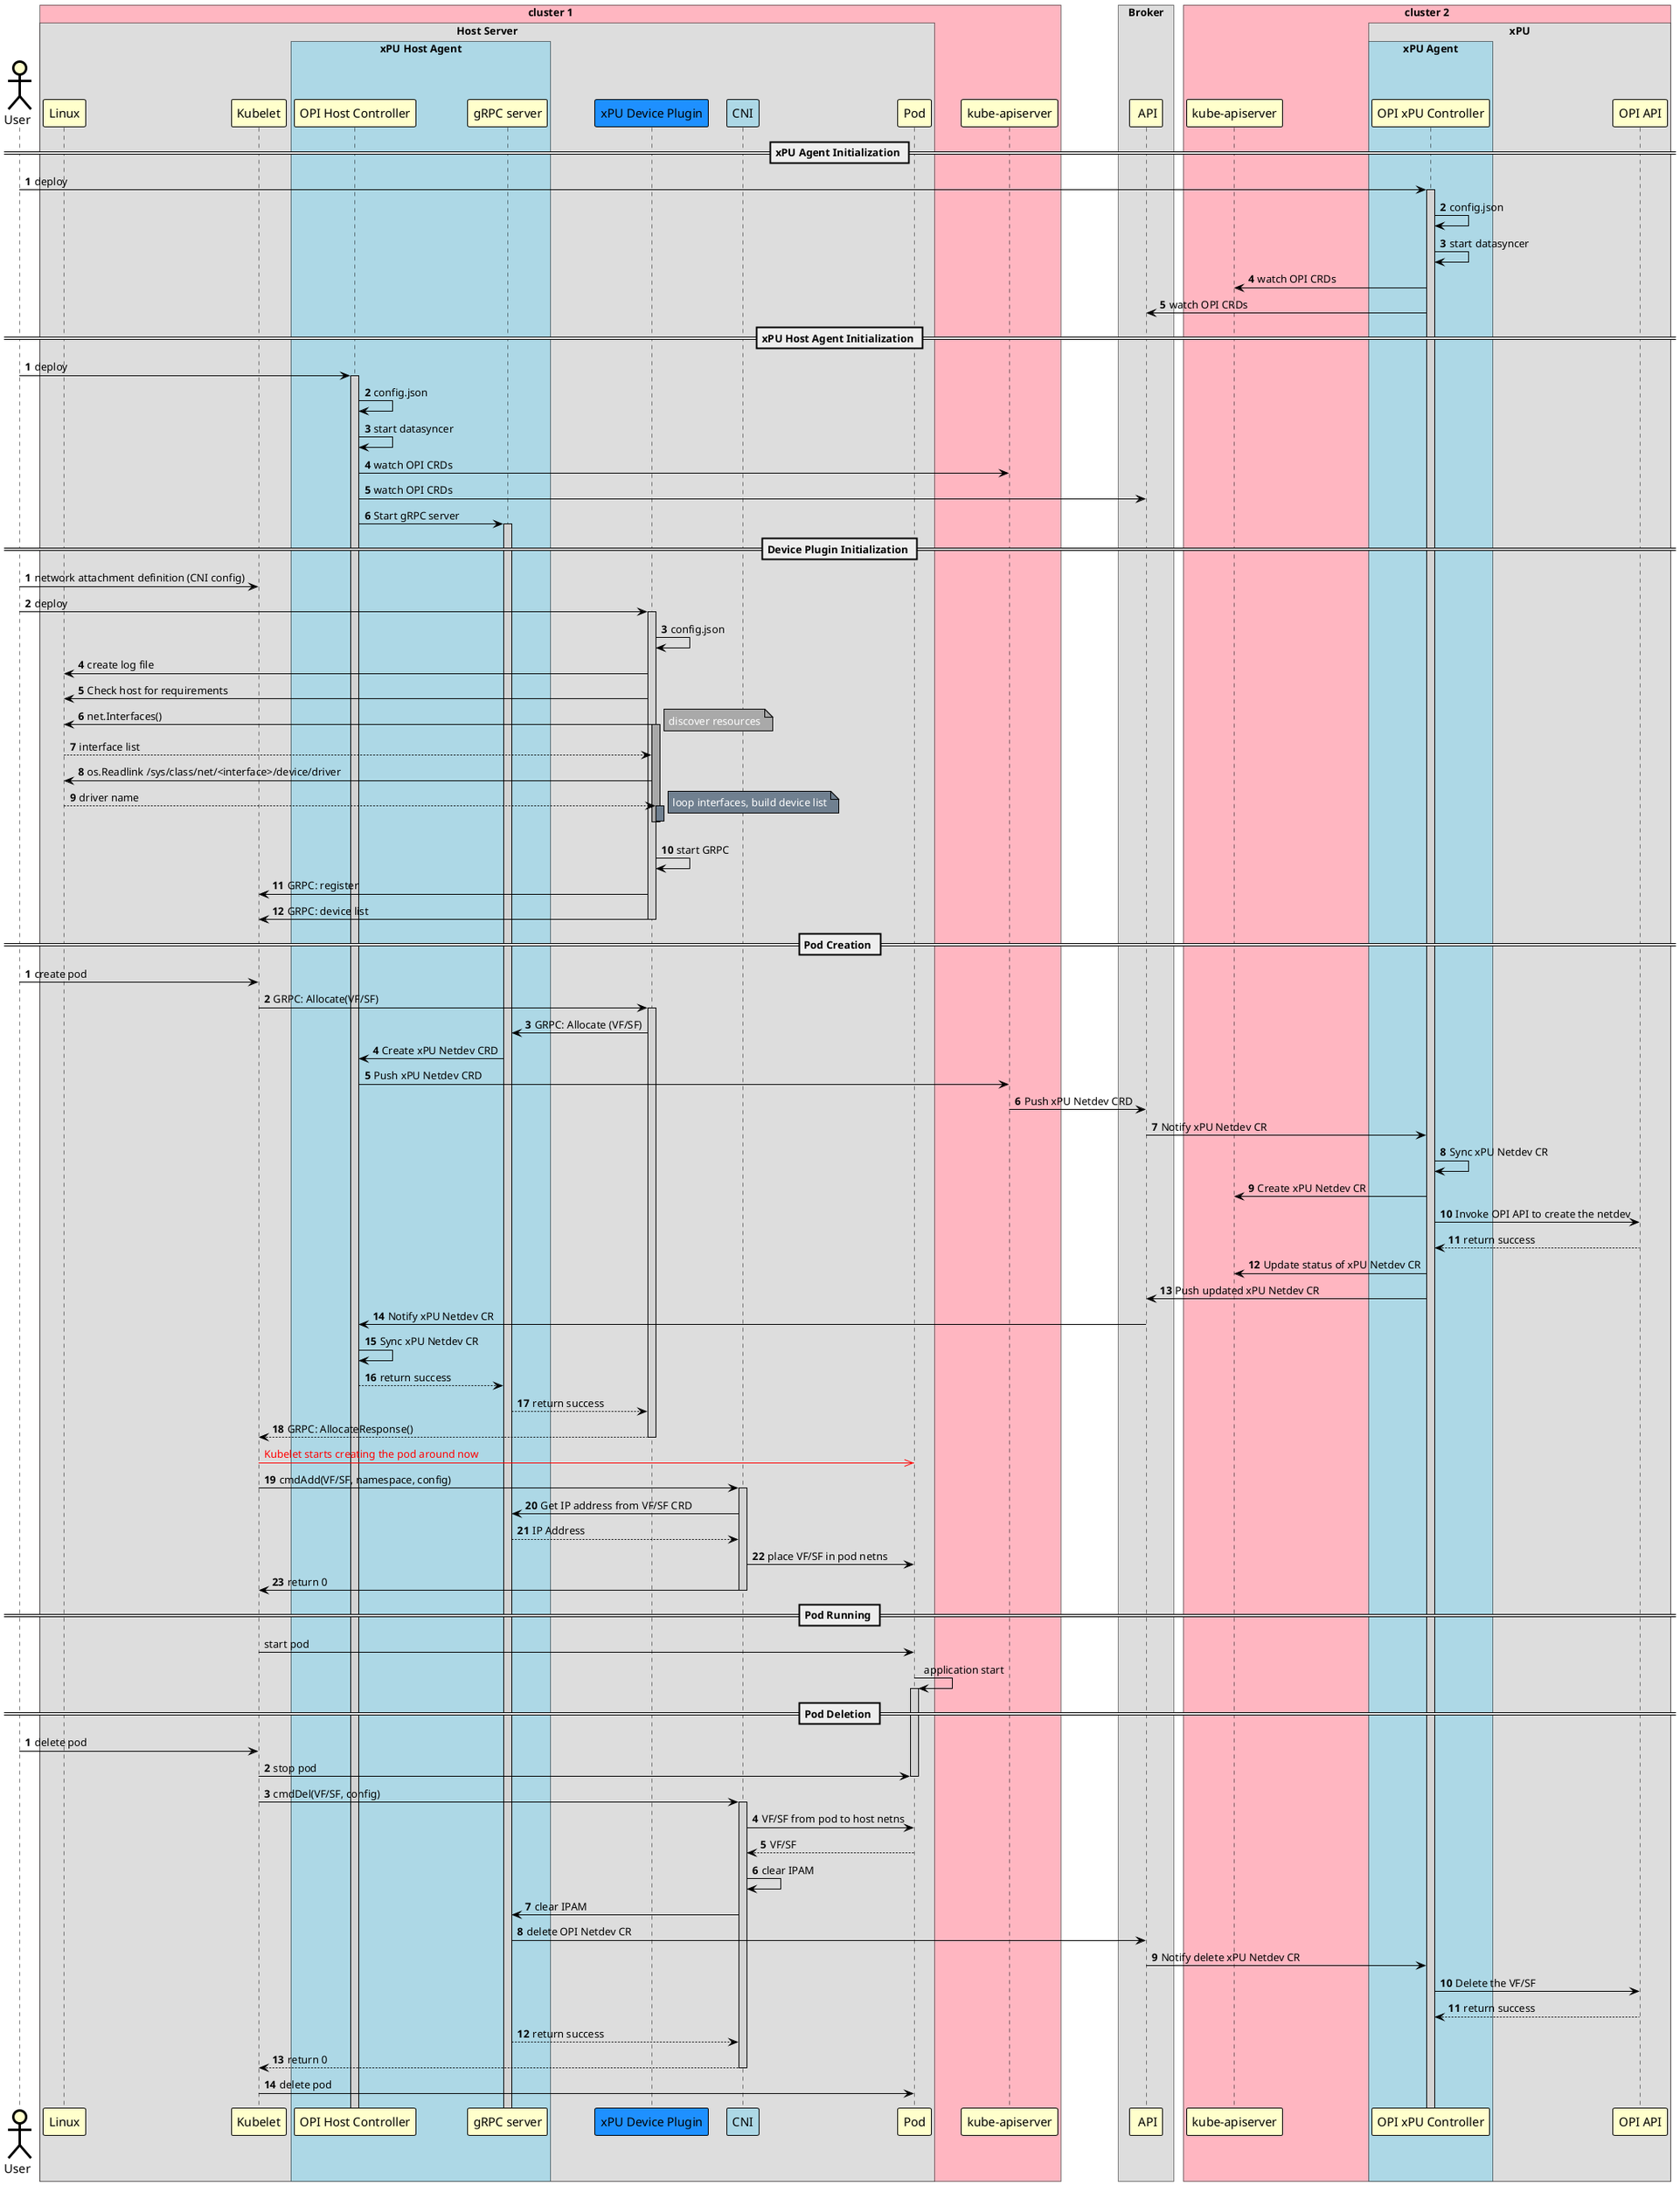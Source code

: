 @startuml
!pragma teoz true
skinparam noteBorderColor Black
skinparam noteBorderThickness 1
skinparam noteBackgroundColor Yellow

skinparam sequence {
	BoxBorderColor Black
	BoxFontSize 20

	ArrowColor Black
	ArrowThickness 1

	ActorBorderColor Black
	ActorBorderThickness 3
	ActorBackgroundColor Business
	ActorFontSize 15

	ParticipantBorderColor Black
	ParticipantBorderThickness 1
	ParticipantBackgroundColor Business
	ParticipantFontSize 15

	LifeLineBorderColor Black
	LifeLineBorderThickness 1
	LifeLineBackgroundColor LightGray
}

actor "User"
box "cluster 1" #lightpink
box "Host Server"
	participant "Linux"
	participant "Kubelet"
  box "xPU Host Agent" #LightBlue
         participant "OPI Host Controller"
         participant "gRPC server"
  end box
	participant "xPU Device Plugin" #dodgerblue
	participant "CNI" #LightBlue
	participant "Pod"
end box
participant "kube-apiserver" as api1
end box

box "Broker"
participant " API" as API
end box

box "cluster 2" #lightpink
  participant "kube-apiserver" as api2
box "xPU"
  box "xPU Agent" #LightBlue
	participant "OPI xPU Controller"
  end box
  participant "OPI API"
end box
end box
== xPU Agent Initialization ==

autonumber
"User" -> "OPI xPU Controller": deploy
activate "OPI xPU Controller"
"OPI xPU Controller" -> "OPI xPU Controller": config.json
"OPI xPU Controller" -> "OPI xPU Controller": start datasyncer
"OPI xPU Controller" -> api2  : watch OPI CRDs
"OPI xPU Controller" -> API  : watch OPI CRDs
autonumber stop

== xPU Host Agent Initialization ==

autonumber
"User" -> "OPI Host Controller": deploy
activate "OPI Host Controller"
"OPI Host Controller" -> "OPI Host Controller": config.json
"OPI Host Controller" -> "OPI Host Controller": start datasyncer
"OPI Host Controller" -> api1: watch OPI CRDs
"OPI Host Controller" -> API: watch OPI CRDs
"OPI Host Controller" -> "gRPC server": Start gRPC server
activate "gRPC server"
autonumber stop


== Device Plugin Initialization ==
autonumber

"User" -> "Kubelet": network attachment definition (CNI config)
"User" -> "xPU Device Plugin": deploy
activate "xPU Device Plugin"

"xPU Device Plugin" -> "xPU Device Plugin": config.json
"xPU Device Plugin" -> "Linux": create log file
"xPU Device Plugin" -> "Linux" : Check host for requirements
"xPU Device Plugin" -> "Linux": net.Interfaces()

activate "xPU Device Plugin" #DarkGray
note right #DarkGray: <color #White>discover resources</color>

"Linux" --> "xPU Device Plugin": interface list

"xPU Device Plugin" -> "Linux" : os.Readlink /sys/class/net/<interface>/device/driver
"Linux" --> "xPU Device Plugin" : driver name

activate "xPU Device Plugin" #SlateGray
note right #SlateGray: <color #White>loop interfaces, build device list</color>

deactivate "xPU Device Plugin"

autonumber stop
"xPU Device Plugin" [hidden]-> "xPU Device Plugin"
autonumber resume

deactivate "xPU Device Plugin"

"xPU Device Plugin" -> "xPU Device Plugin": start GRPC
"xPU Device Plugin" -> "Kubelet": GRPC: register
"xPU Device Plugin" -> "Kubelet": GRPC: device list

deactivate "xPU Device Plugin"

== Pod Creation ==
autonumber

"User" -> "Kubelet": create pod
"Kubelet" -> "xPU Device Plugin": GRPC: Allocate(VF/SF)
activate "xPU Device Plugin"
"xPU Device Plugin" -> "gRPC server": GRPC: Allocate (VF/SF)
"gRPC server" -> "OPI Host Controller" : Create xPU Netdev CRD
"OPI Host Controller" -> api1 : Push xPU Netdev CRD
api1 -> API : Push xPU Netdev CRD
API -> "OPI xPU Controller": Notify xPU Netdev CR
"OPI xPU Controller" -> "OPI xPU Controller": Sync xPU Netdev CR
"OPI xPU Controller" -> api2: Create xPU Netdev CR
"OPI xPU Controller"->"OPI API": Invoke OPI API to create the netdev
"OPI API"-->"OPI xPU Controller": return success
"OPI xPU Controller"-> api2: Update status of xPU Netdev CR
"OPI xPU Controller"-> API: Push updated xPU Netdev CR
API -> "OPI Host Controller": Notify xPU Netdev CR
"OPI Host Controller" -> "OPI Host Controller": Sync xPU Netdev CR
"OPI Host Controller" -->"gRPC server": return success
"gRPC server" -->"xPU Device Plugin": return success
"xPU Device Plugin" --> "Kubelet": GRPC: AllocateResponse()
deactivate "xPU Device Plugin"

autonumber stop
"Kubelet" -[#Red]>> "Pod" : <color:Red>Kubelet starts creating the pod around now
autonumber resume

"Kubelet" -> "CNI" : cmdAdd(VF/SF, namespace, config)
activate "CNI"
"CNI" -> "gRPC server" : Get IP address from VF/SF CRD
"gRPC server" --> "CNI" : IP Address
"CNI" -> "Pod" : place VF/SF in pod netns
"CNI" -> "Kubelet" : return 0

deactivate "CNI"

autonumber stop

== Pod Running ==

"Kubelet" -> "Pod" : start pod
"Pod" -> "Pod" : application start
activate "Pod"


== Pod Deletion ==
autonumber

"User" -> "Kubelet": delete pod
"Kubelet" -> "Pod" : stop pod
deactivate "Pod"
"Kubelet" -> "CNI" : cmdDel(VF/SF, config)
activate "CNI"
"CNI" -> "Pod" : VF/SF from pod to host netns
"Pod" --> "CNI" : VF/SF
"CNI" -> "CNI" : clear IPAM
"CNI" -> "gRPC server": clear IPAM
"gRPC server" -> API: delete OPI Netdev CR
API -> "OPI xPU Controller": Notify delete xPU Netdev CR
"OPI xPU Controller"->"OPI API": Delete the VF/SF
"OPI API" --> "OPI xPU Controller": return success
"gRPC server" --> "CNI": return success
"CNI" --> "Kubelet": return 0
deactivate "CNI"



"Kubelet" -> "Pod" : delete pod
deactivate "Pod"

@enduml

